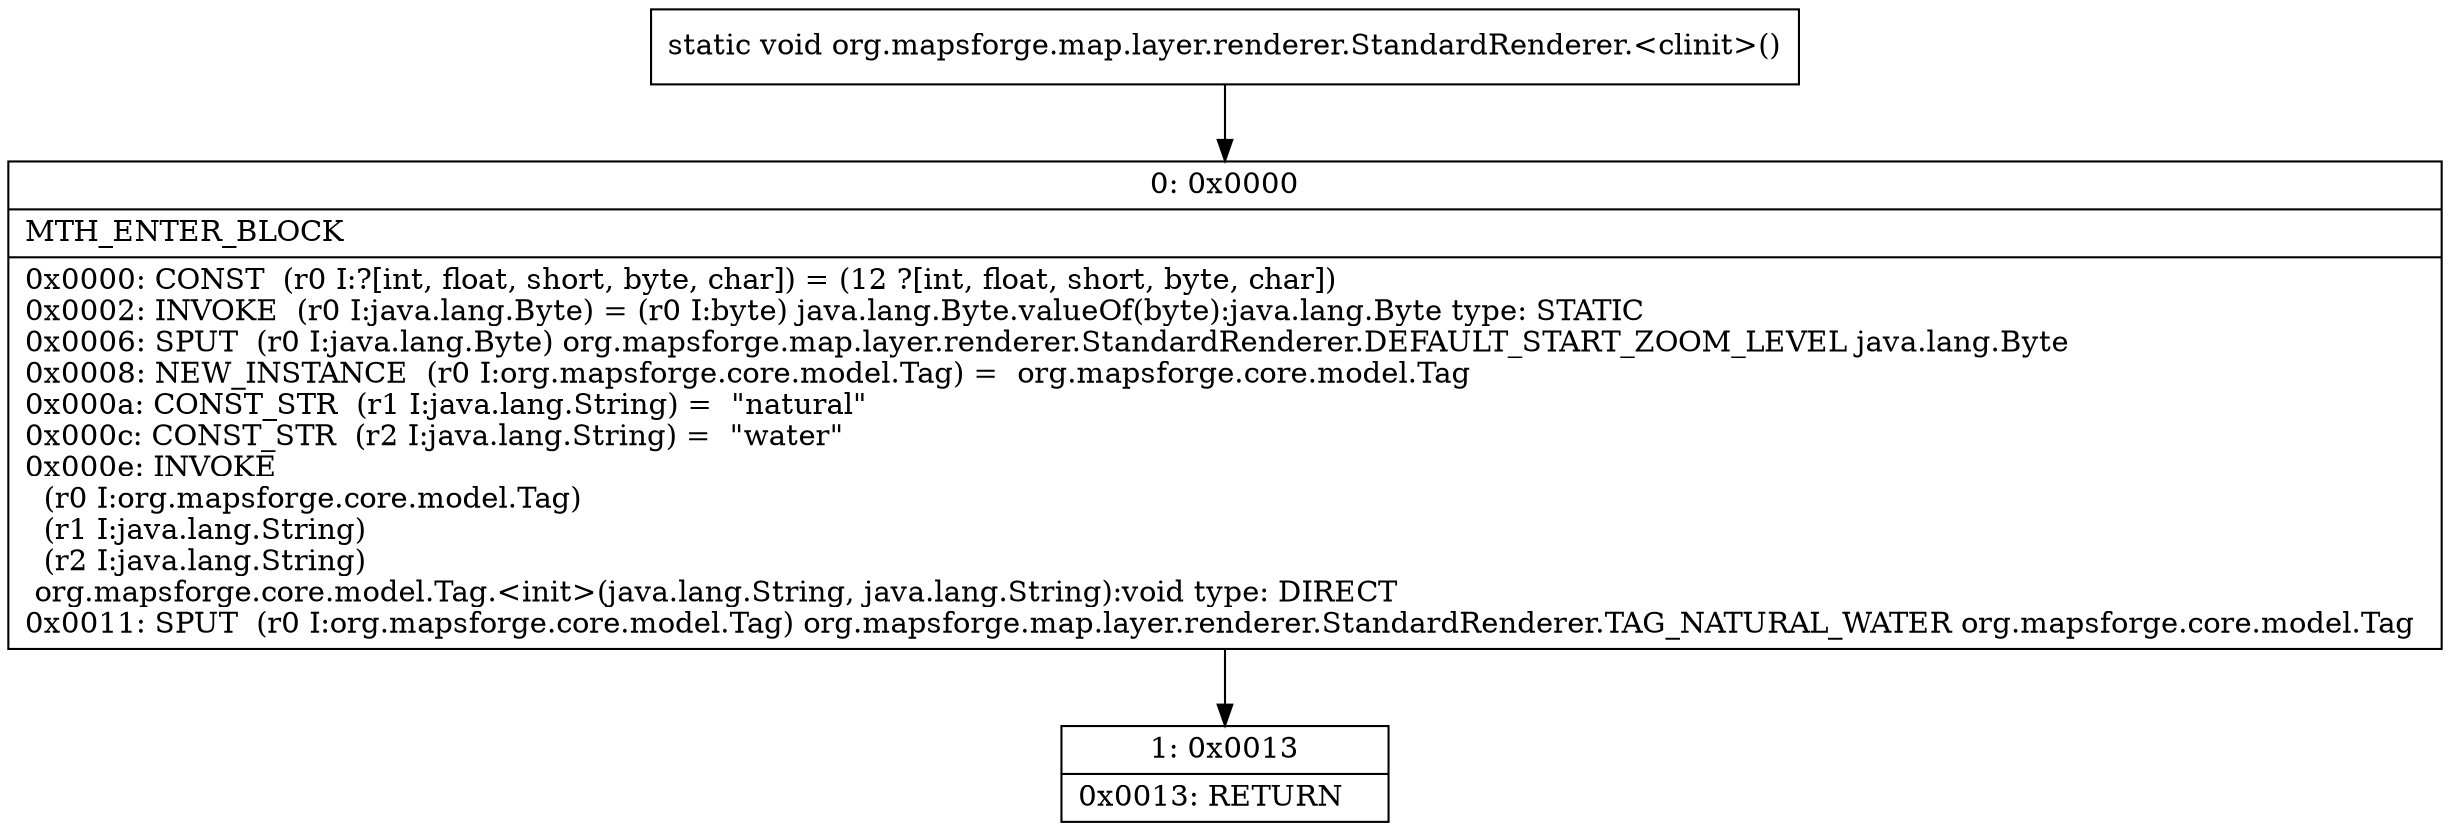 digraph "CFG fororg.mapsforge.map.layer.renderer.StandardRenderer.\<clinit\>()V" {
Node_0 [shape=record,label="{0\:\ 0x0000|MTH_ENTER_BLOCK\l|0x0000: CONST  (r0 I:?[int, float, short, byte, char]) = (12 ?[int, float, short, byte, char]) \l0x0002: INVOKE  (r0 I:java.lang.Byte) = (r0 I:byte) java.lang.Byte.valueOf(byte):java.lang.Byte type: STATIC \l0x0006: SPUT  (r0 I:java.lang.Byte) org.mapsforge.map.layer.renderer.StandardRenderer.DEFAULT_START_ZOOM_LEVEL java.lang.Byte \l0x0008: NEW_INSTANCE  (r0 I:org.mapsforge.core.model.Tag) =  org.mapsforge.core.model.Tag \l0x000a: CONST_STR  (r1 I:java.lang.String) =  \"natural\" \l0x000c: CONST_STR  (r2 I:java.lang.String) =  \"water\" \l0x000e: INVOKE  \l  (r0 I:org.mapsforge.core.model.Tag)\l  (r1 I:java.lang.String)\l  (r2 I:java.lang.String)\l org.mapsforge.core.model.Tag.\<init\>(java.lang.String, java.lang.String):void type: DIRECT \l0x0011: SPUT  (r0 I:org.mapsforge.core.model.Tag) org.mapsforge.map.layer.renderer.StandardRenderer.TAG_NATURAL_WATER org.mapsforge.core.model.Tag \l}"];
Node_1 [shape=record,label="{1\:\ 0x0013|0x0013: RETURN   \l}"];
MethodNode[shape=record,label="{static void org.mapsforge.map.layer.renderer.StandardRenderer.\<clinit\>() }"];
MethodNode -> Node_0;
Node_0 -> Node_1;
}

